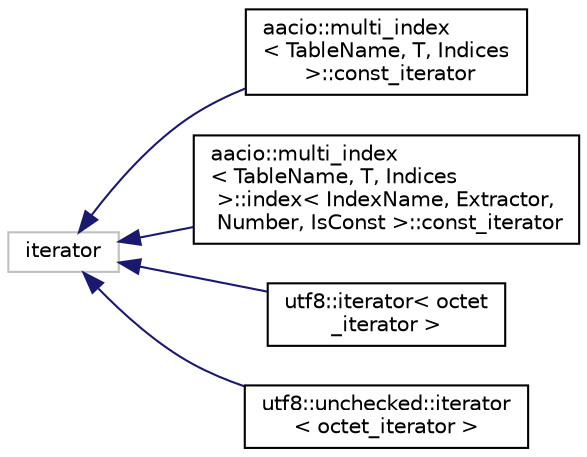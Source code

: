 digraph "Graphical Class Hierarchy"
{
  edge [fontname="Helvetica",fontsize="10",labelfontname="Helvetica",labelfontsize="10"];
  node [fontname="Helvetica",fontsize="10",shape=record];
  rankdir="LR";
  Node2150 [label="iterator",height=0.2,width=0.4,color="grey75", fillcolor="white", style="filled"];
  Node2150 -> Node0 [dir="back",color="midnightblue",fontsize="10",style="solid",fontname="Helvetica"];
  Node0 [label="aacio::multi_index\l\< TableName, T, Indices\l \>::const_iterator",height=0.2,width=0.4,color="black", fillcolor="white", style="filled",URL="$structaacio_1_1multi__index_1_1const__iterator.html"];
  Node2150 -> Node2152 [dir="back",color="midnightblue",fontsize="10",style="solid",fontname="Helvetica"];
  Node2152 [label="aacio::multi_index\l\< TableName, T, Indices\l \>::index\< IndexName, Extractor,\l Number, IsConst \>::const_iterator",height=0.2,width=0.4,color="black", fillcolor="white", style="filled",URL="$structaacio_1_1multi__index_1_1index_1_1const__iterator.html"];
  Node2150 -> Node2153 [dir="back",color="midnightblue",fontsize="10",style="solid",fontname="Helvetica"];
  Node2153 [label="utf8::iterator\< octet\l_iterator \>",height=0.2,width=0.4,color="black", fillcolor="white", style="filled",URL="$classutf8_1_1iterator.html"];
  Node2150 -> Node2154 [dir="back",color="midnightblue",fontsize="10",style="solid",fontname="Helvetica"];
  Node2154 [label="utf8::unchecked::iterator\l\< octet_iterator \>",height=0.2,width=0.4,color="black", fillcolor="white", style="filled",URL="$classutf8_1_1unchecked_1_1iterator.html"];
}
